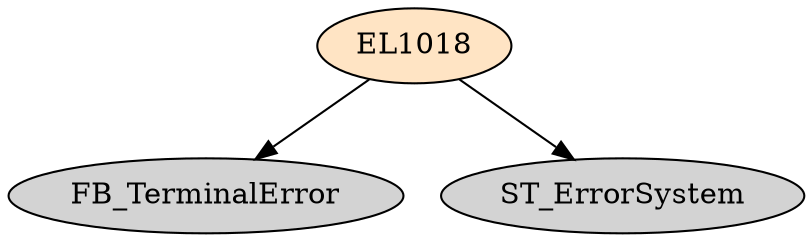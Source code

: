 digraph EL1018 {
     node [style=filled]
    EL1018 [fillcolor = bisque];
    EL1018 -> FB_TerminalError;
    EL1018 -> ST_ErrorSystem;
}
